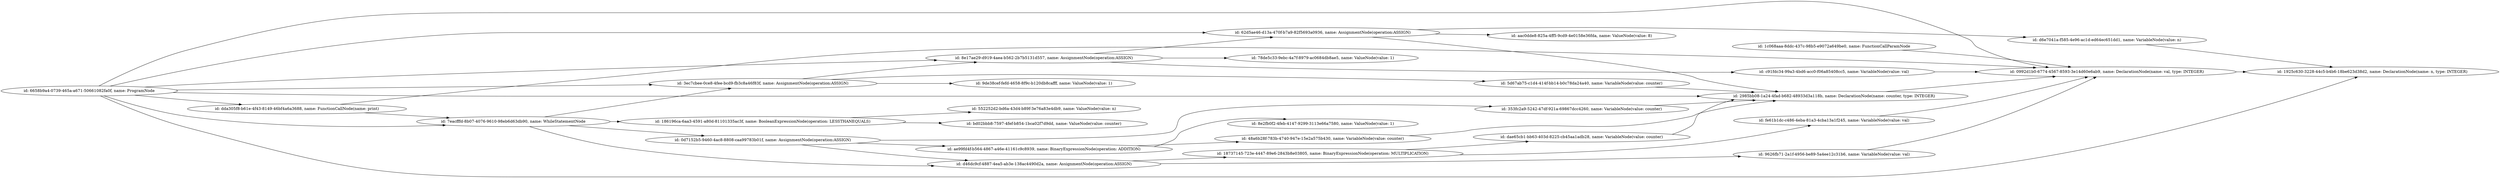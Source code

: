 digraph g {
	rankdir=LR
		"id: 5d67ab75-c1d4-414f-bb14-b0c78da24a40, name: VariableNode(value: counter)" -> "id: 2985bb08-1a24-4fad-b682-48933d3a118b, name: DeclarationNode(name: counter, type: INTEGER)"
		"id: 3ec7cbee-0ce8-4fee-bcd9-fb3c8a46f83f, name: AssignmentNode(operation:ASSIGN)" -> "id: 5d67ab75-c1d4-414f-bb14-b0c78da24a40, name: VariableNode(value: counter)"
		"id: 3ec7cbee-0ce8-4fee-bcd9-fb3c8a46f83f, name: AssignmentNode(operation:ASSIGN)" -> "id: 9de38cef-fefd-4658-8f9c-b120db8cafff, name: ValueNode(value: 1)"
		"id: 3ec7cbee-0ce8-4fee-bcd9-fb3c8a46f83f, name: AssignmentNode(operation:ASSIGN)" -> "id: 8e17ae29-d919-4aea-b562-2b7b5131d557, name: AssignmentNode(operation:ASSIGN)"
		"id: 186196ca-6aa3-4591-a80d-81101335ac3f, name: BooleanExpressionNode(operation: LESSTHANEQUALS)" -> "id: 552252d2-bd6a-43d4-b89f-3e76a83e4db9, name: ValueNode(value: n)"
		"id: 186196ca-6aa3-4591-a80d-81101335ac3f, name: BooleanExpressionNode(operation: LESSTHANEQUALS)" -> "id: bd02bbb8-7597-4fef-b854-1bca02f7d9dd, name: ValueNode(value: counter)"
		"id: 18737145-723e-4447-89e6-2843b8e03805, name: BinaryExpressionNode(operation: MULTIPLICATION)" -> "id: dae65cb1-bb63-403d-8225-cb45aa1adb28, name: VariableNode(value: counter)"
		"id: 18737145-723e-4447-89e6-2843b8e03805, name: BinaryExpressionNode(operation: MULTIPLICATION)" -> "id: fe61b1dc-c486-4eba-81a3-4cba13a1f245, name: VariableNode(value: val)"
		"id: dae65cb1-bb63-403d-8225-cb45aa1adb28, name: VariableNode(value: counter)" -> "id: 2985bb08-1a24-4fad-b682-48933d3a118b, name: DeclarationNode(name: counter, type: INTEGER)"
		"id: 9626fb71-2a1f-4956-be89-5a4ee12c31b6, name: VariableNode(value: val)" -> "id: 0992d1b0-6774-4567-8593-3e14d60e6ab9, name: DeclarationNode(name: val, type: INTEGER)"
		"id: ae99fd4f-b564-4867-a46e-41161c9c8939, name: BinaryExpressionNode(operation: ADDITION)" -> "id: 48a6b28f-783b-4740-947e-15e2a575b430, name: VariableNode(value: counter)"
		"id: ae99fd4f-b564-4867-a46e-41161c9c8939, name: BinaryExpressionNode(operation: ADDITION)" -> "id: 8e2fb0f2-4feb-4147-9299-3113e66a7580, name: ValueNode(value: 1)"
		"id: dda305f8-b61e-4f43-8149-46bf4a6a3688, name: FunctionCallNode(name: print)" -> "id: 7eacfffd-8b07-4076-9610-98eb6d63db90, name: WhileStatementNode"
		"id: dda305f8-b61e-4f43-8149-46bf4a6a3688, name: FunctionCallNode(name: print)" -> "id: 0992d1b0-6774-4567-8593-3e14d60e6ab9, name: DeclarationNode(name: val, type: INTEGER)"
		"id: 2985bb08-1a24-4fad-b682-48933d3a118b, name: DeclarationNode(name: counter, type: INTEGER)" -> "id: 0992d1b0-6774-4567-8593-3e14d60e6ab9, name: DeclarationNode(name: val, type: INTEGER)"
		"id: 62d5ae46-d13a-470f-b7a9-82f5693a0936, name: AssignmentNode(operation:ASSIGN)" -> "id: 2985bb08-1a24-4fad-b682-48933d3a118b, name: DeclarationNode(name: counter, type: INTEGER)"
		"id: 62d5ae46-d13a-470f-b7a9-82f5693a0936, name: AssignmentNode(operation:ASSIGN)" -> "id: aac0dde8-825a-4ff5-9cd9-4e0158e36fda, name: ValueNode(value: 8)"
		"id: 62d5ae46-d13a-470f-b7a9-82f5693a0936, name: AssignmentNode(operation:ASSIGN)" -> "id: d6e7041a-f585-4e96-ac1d-ed64ec651dd1, name: VariableNode(value: n)"
		"id: d46dc9cf-4887-4ea5-ab3e-138ac4490d2a, name: AssignmentNode(operation:ASSIGN)" -> "id: 18737145-723e-4447-89e6-2843b8e03805, name: BinaryExpressionNode(operation: MULTIPLICATION)"
		"id: d46dc9cf-4887-4ea5-ab3e-138ac4490d2a, name: AssignmentNode(operation:ASSIGN)" -> "id: 9626fb71-2a1f-4956-be89-5a4ee12c31b6, name: VariableNode(value: val)"
		"id: 7eacfffd-8b07-4076-9610-98eb6d63db90, name: WhileStatementNode" -> "id: d46dc9cf-4887-4ea5-ab3e-138ac4490d2a, name: AssignmentNode(operation:ASSIGN)"
		"id: 7eacfffd-8b07-4076-9610-98eb6d63db90, name: WhileStatementNode" -> "id: 3ec7cbee-0ce8-4fee-bcd9-fb3c8a46f83f, name: AssignmentNode(operation:ASSIGN)"
		"id: 7eacfffd-8b07-4076-9610-98eb6d63db90, name: WhileStatementNode" -> "id: 186196ca-6aa3-4591-a80d-81101335ac3f, name: BooleanExpressionNode(operation: LESSTHANEQUALS)"
		"id: 7eacfffd-8b07-4076-9610-98eb6d63db90, name: WhileStatementNode" -> "id: 0d7152b5-9460-4ac8-8808-caa99783b01f, name: AssignmentNode(operation:ASSIGN)"
		"id: c91fdc34-99a3-4bd6-acc0-f06a85408cc5, name: VariableNode(value: val)" -> "id: 0992d1b0-6774-4567-8593-3e14d60e6ab9, name: DeclarationNode(name: val, type: INTEGER)"
		"id: 0992d1b0-6774-4567-8593-3e14d60e6ab9, name: DeclarationNode(name: val, type: INTEGER)" -> "id: 1925c630-3228-44c5-b4b6-18be623d38d2, name: DeclarationNode(name: n, type: INTEGER)"
		"id: 48a6b28f-783b-4740-947e-15e2a575b430, name: VariableNode(value: counter)" -> "id: 2985bb08-1a24-4fad-b682-48933d3a118b, name: DeclarationNode(name: counter, type: INTEGER)"
		"id: 1c068aaa-8ddc-437c-98b5-e9072a649be0, name: FunctionCallParamNode" -> "id: 0992d1b0-6774-4567-8593-3e14d60e6ab9, name: DeclarationNode(name: val, type: INTEGER)"
		"id: 0d7152b5-9460-4ac8-8808-caa99783b01f, name: AssignmentNode(operation:ASSIGN)" -> "id: d46dc9cf-4887-4ea5-ab3e-138ac4490d2a, name: AssignmentNode(operation:ASSIGN)"
		"id: 0d7152b5-9460-4ac8-8808-caa99783b01f, name: AssignmentNode(operation:ASSIGN)" -> "id: ae99fd4f-b564-4867-a46e-41161c9c8939, name: BinaryExpressionNode(operation: ADDITION)"
		"id: 0d7152b5-9460-4ac8-8808-caa99783b01f, name: AssignmentNode(operation:ASSIGN)" -> "id: 353fc2a9-5242-47df-921a-69867dcc4260, name: VariableNode(value: counter)"
		"id: 6658b9a4-0739-465a-a671-50661082fa0f, name: ProgramNode" -> "id: 2985bb08-1a24-4fad-b682-48933d3a118b, name: DeclarationNode(name: counter, type: INTEGER)"
		"id: 6658b9a4-0739-465a-a671-50661082fa0f, name: ProgramNode" -> "id: 62d5ae46-d13a-470f-b7a9-82f5693a0936, name: AssignmentNode(operation:ASSIGN)"
		"id: 6658b9a4-0739-465a-a671-50661082fa0f, name: ProgramNode" -> "id: 3ec7cbee-0ce8-4fee-bcd9-fb3c8a46f83f, name: AssignmentNode(operation:ASSIGN)"
		"id: 6658b9a4-0739-465a-a671-50661082fa0f, name: ProgramNode" -> "id: 7eacfffd-8b07-4076-9610-98eb6d63db90, name: WhileStatementNode"
		"id: 6658b9a4-0739-465a-a671-50661082fa0f, name: ProgramNode" -> "id: 1925c630-3228-44c5-b4b6-18be623d38d2, name: DeclarationNode(name: n, type: INTEGER)"
		"id: 6658b9a4-0739-465a-a671-50661082fa0f, name: ProgramNode" -> "id: 0992d1b0-6774-4567-8593-3e14d60e6ab9, name: DeclarationNode(name: val, type: INTEGER)"
		"id: 6658b9a4-0739-465a-a671-50661082fa0f, name: ProgramNode" -> "id: 8e17ae29-d919-4aea-b562-2b7b5131d557, name: AssignmentNode(operation:ASSIGN)"
		"id: 6658b9a4-0739-465a-a671-50661082fa0f, name: ProgramNode" -> "id: dda305f8-b61e-4f43-8149-46bf4a6a3688, name: FunctionCallNode(name: print)"
		"id: d6e7041a-f585-4e96-ac1d-ed64ec651dd1, name: VariableNode(value: n)" -> "id: 1925c630-3228-44c5-b4b6-18be623d38d2, name: DeclarationNode(name: n, type: INTEGER)"
		"id: fe61b1dc-c486-4eba-81a3-4cba13a1f245, name: VariableNode(value: val)" -> "id: 0992d1b0-6774-4567-8593-3e14d60e6ab9, name: DeclarationNode(name: val, type: INTEGER)"
		"id: 8e17ae29-d919-4aea-b562-2b7b5131d557, name: AssignmentNode(operation:ASSIGN)" -> "id: 62d5ae46-d13a-470f-b7a9-82f5693a0936, name: AssignmentNode(operation:ASSIGN)"
		"id: 8e17ae29-d919-4aea-b562-2b7b5131d557, name: AssignmentNode(operation:ASSIGN)" -> "id: c91fdc34-99a3-4bd6-acc0-f06a85408cc5, name: VariableNode(value: val)"
		"id: 8e17ae29-d919-4aea-b562-2b7b5131d557, name: AssignmentNode(operation:ASSIGN)" -> "id: 78de5c33-9ebc-4a7f-8979-ac0684db8ae5, name: ValueNode(value: 1)"
		"id: 353fc2a9-5242-47df-921a-69867dcc4260, name: VariableNode(value: counter)" -> "id: 2985bb08-1a24-4fad-b682-48933d3a118b, name: DeclarationNode(name: counter, type: INTEGER)"
}
